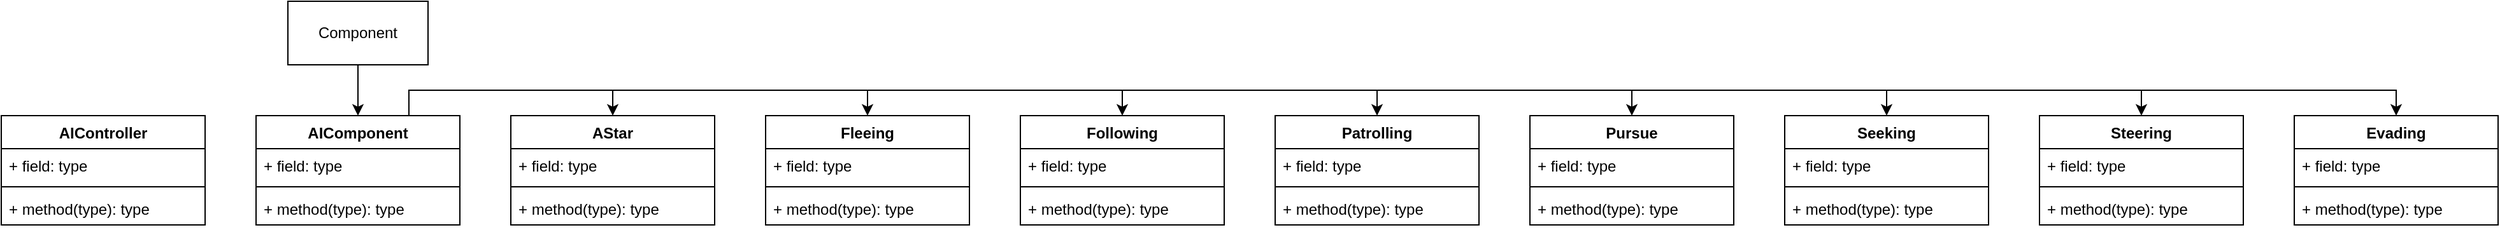 <mxfile version="22.1.2" type="device">
  <diagram name="Page-1" id="j8cX1j3o32QV9deirgR3">
    <mxGraphModel dx="474" dy="762" grid="0" gridSize="10" guides="1" tooltips="1" connect="1" arrows="1" fold="1" page="1" pageScale="1" pageWidth="850" pageHeight="1100" math="0" shadow="0">
      <root>
        <mxCell id="0" />
        <mxCell id="1" parent="0" />
        <mxCell id="fOpK1GTWc0OnRVfPS3op-10" style="edgeStyle=orthogonalEdgeStyle;rounded=0;orthogonalLoop=1;jettySize=auto;html=1;exitX=0.5;exitY=1;exitDx=0;exitDy=0;" edge="1" parent="1" source="fOpK1GTWc0OnRVfPS3op-1" target="fOpK1GTWc0OnRVfPS3op-6">
          <mxGeometry relative="1" as="geometry" />
        </mxCell>
        <mxCell id="fOpK1GTWc0OnRVfPS3op-1" value="Component" style="html=1;whiteSpace=wrap;" vertex="1" parent="1">
          <mxGeometry x="265" y="110" width="110" height="50" as="geometry" />
        </mxCell>
        <mxCell id="fOpK1GTWc0OnRVfPS3op-2" value="AIController" style="swimlane;fontStyle=1;align=center;verticalAlign=top;childLayout=stackLayout;horizontal=1;startSize=26;horizontalStack=0;resizeParent=1;resizeParentMax=0;resizeLast=0;collapsible=1;marginBottom=0;whiteSpace=wrap;html=1;" vertex="1" parent="1">
          <mxGeometry x="40" y="200" width="160" height="86" as="geometry" />
        </mxCell>
        <mxCell id="fOpK1GTWc0OnRVfPS3op-3" value="+ field: type" style="text;strokeColor=none;fillColor=none;align=left;verticalAlign=top;spacingLeft=4;spacingRight=4;overflow=hidden;rotatable=0;points=[[0,0.5],[1,0.5]];portConstraint=eastwest;whiteSpace=wrap;html=1;" vertex="1" parent="fOpK1GTWc0OnRVfPS3op-2">
          <mxGeometry y="26" width="160" height="26" as="geometry" />
        </mxCell>
        <mxCell id="fOpK1GTWc0OnRVfPS3op-4" value="" style="line;strokeWidth=1;fillColor=none;align=left;verticalAlign=middle;spacingTop=-1;spacingLeft=3;spacingRight=3;rotatable=0;labelPosition=right;points=[];portConstraint=eastwest;strokeColor=inherit;" vertex="1" parent="fOpK1GTWc0OnRVfPS3op-2">
          <mxGeometry y="52" width="160" height="8" as="geometry" />
        </mxCell>
        <mxCell id="fOpK1GTWc0OnRVfPS3op-5" value="+ method(type): type" style="text;strokeColor=none;fillColor=none;align=left;verticalAlign=top;spacingLeft=4;spacingRight=4;overflow=hidden;rotatable=0;points=[[0,0.5],[1,0.5]];portConstraint=eastwest;whiteSpace=wrap;html=1;" vertex="1" parent="fOpK1GTWc0OnRVfPS3op-2">
          <mxGeometry y="60" width="160" height="26" as="geometry" />
        </mxCell>
        <mxCell id="fOpK1GTWc0OnRVfPS3op-43" style="edgeStyle=orthogonalEdgeStyle;rounded=0;orthogonalLoop=1;jettySize=auto;html=1;exitX=0.75;exitY=0;exitDx=0;exitDy=0;entryX=0.5;entryY=0;entryDx=0;entryDy=0;" edge="1" parent="1" source="fOpK1GTWc0OnRVfPS3op-6" target="fOpK1GTWc0OnRVfPS3op-11">
          <mxGeometry relative="1" as="geometry" />
        </mxCell>
        <mxCell id="fOpK1GTWc0OnRVfPS3op-44" style="edgeStyle=orthogonalEdgeStyle;rounded=0;orthogonalLoop=1;jettySize=auto;html=1;exitX=0.75;exitY=0;exitDx=0;exitDy=0;entryX=0.5;entryY=0;entryDx=0;entryDy=0;" edge="1" parent="1" source="fOpK1GTWc0OnRVfPS3op-6" target="fOpK1GTWc0OnRVfPS3op-15">
          <mxGeometry relative="1" as="geometry" />
        </mxCell>
        <mxCell id="fOpK1GTWc0OnRVfPS3op-45" style="edgeStyle=orthogonalEdgeStyle;rounded=0;orthogonalLoop=1;jettySize=auto;html=1;exitX=0.75;exitY=0;exitDx=0;exitDy=0;entryX=0.5;entryY=0;entryDx=0;entryDy=0;" edge="1" parent="1" source="fOpK1GTWc0OnRVfPS3op-6" target="fOpK1GTWc0OnRVfPS3op-19">
          <mxGeometry relative="1" as="geometry" />
        </mxCell>
        <mxCell id="fOpK1GTWc0OnRVfPS3op-46" style="edgeStyle=orthogonalEdgeStyle;rounded=0;orthogonalLoop=1;jettySize=auto;html=1;exitX=0.75;exitY=0;exitDx=0;exitDy=0;entryX=0.5;entryY=0;entryDx=0;entryDy=0;" edge="1" parent="1" source="fOpK1GTWc0OnRVfPS3op-6" target="fOpK1GTWc0OnRVfPS3op-23">
          <mxGeometry relative="1" as="geometry" />
        </mxCell>
        <mxCell id="fOpK1GTWc0OnRVfPS3op-47" style="edgeStyle=orthogonalEdgeStyle;rounded=0;orthogonalLoop=1;jettySize=auto;html=1;exitX=0.75;exitY=0;exitDx=0;exitDy=0;entryX=0.5;entryY=0;entryDx=0;entryDy=0;" edge="1" parent="1" source="fOpK1GTWc0OnRVfPS3op-6" target="fOpK1GTWc0OnRVfPS3op-27">
          <mxGeometry relative="1" as="geometry" />
        </mxCell>
        <mxCell id="fOpK1GTWc0OnRVfPS3op-48" style="edgeStyle=orthogonalEdgeStyle;rounded=0;orthogonalLoop=1;jettySize=auto;html=1;exitX=0.75;exitY=0;exitDx=0;exitDy=0;entryX=0.5;entryY=0;entryDx=0;entryDy=0;" edge="1" parent="1" source="fOpK1GTWc0OnRVfPS3op-6" target="fOpK1GTWc0OnRVfPS3op-31">
          <mxGeometry relative="1" as="geometry" />
        </mxCell>
        <mxCell id="fOpK1GTWc0OnRVfPS3op-49" style="edgeStyle=orthogonalEdgeStyle;rounded=0;orthogonalLoop=1;jettySize=auto;html=1;exitX=0.75;exitY=0;exitDx=0;exitDy=0;entryX=0.5;entryY=0;entryDx=0;entryDy=0;" edge="1" parent="1" source="fOpK1GTWc0OnRVfPS3op-6" target="fOpK1GTWc0OnRVfPS3op-35">
          <mxGeometry relative="1" as="geometry" />
        </mxCell>
        <mxCell id="fOpK1GTWc0OnRVfPS3op-50" style="edgeStyle=orthogonalEdgeStyle;rounded=0;orthogonalLoop=1;jettySize=auto;html=1;exitX=0.75;exitY=0;exitDx=0;exitDy=0;entryX=0.5;entryY=0;entryDx=0;entryDy=0;" edge="1" parent="1" source="fOpK1GTWc0OnRVfPS3op-6" target="fOpK1GTWc0OnRVfPS3op-39">
          <mxGeometry relative="1" as="geometry" />
        </mxCell>
        <mxCell id="fOpK1GTWc0OnRVfPS3op-6" value="AIComponent" style="swimlane;fontStyle=1;align=center;verticalAlign=top;childLayout=stackLayout;horizontal=1;startSize=26;horizontalStack=0;resizeParent=1;resizeParentMax=0;resizeLast=0;collapsible=1;marginBottom=0;whiteSpace=wrap;html=1;" vertex="1" parent="1">
          <mxGeometry x="240" y="200" width="160" height="86" as="geometry" />
        </mxCell>
        <mxCell id="fOpK1GTWc0OnRVfPS3op-7" value="+ field: type" style="text;strokeColor=none;fillColor=none;align=left;verticalAlign=top;spacingLeft=4;spacingRight=4;overflow=hidden;rotatable=0;points=[[0,0.5],[1,0.5]];portConstraint=eastwest;whiteSpace=wrap;html=1;" vertex="1" parent="fOpK1GTWc0OnRVfPS3op-6">
          <mxGeometry y="26" width="160" height="26" as="geometry" />
        </mxCell>
        <mxCell id="fOpK1GTWc0OnRVfPS3op-8" value="" style="line;strokeWidth=1;fillColor=none;align=left;verticalAlign=middle;spacingTop=-1;spacingLeft=3;spacingRight=3;rotatable=0;labelPosition=right;points=[];portConstraint=eastwest;strokeColor=inherit;" vertex="1" parent="fOpK1GTWc0OnRVfPS3op-6">
          <mxGeometry y="52" width="160" height="8" as="geometry" />
        </mxCell>
        <mxCell id="fOpK1GTWc0OnRVfPS3op-9" value="+ method(type): type" style="text;strokeColor=none;fillColor=none;align=left;verticalAlign=top;spacingLeft=4;spacingRight=4;overflow=hidden;rotatable=0;points=[[0,0.5],[1,0.5]];portConstraint=eastwest;whiteSpace=wrap;html=1;" vertex="1" parent="fOpK1GTWc0OnRVfPS3op-6">
          <mxGeometry y="60" width="160" height="26" as="geometry" />
        </mxCell>
        <mxCell id="fOpK1GTWc0OnRVfPS3op-11" value="AStar" style="swimlane;fontStyle=1;align=center;verticalAlign=top;childLayout=stackLayout;horizontal=1;startSize=26;horizontalStack=0;resizeParent=1;resizeParentMax=0;resizeLast=0;collapsible=1;marginBottom=0;whiteSpace=wrap;html=1;" vertex="1" parent="1">
          <mxGeometry x="440" y="200" width="160" height="86" as="geometry" />
        </mxCell>
        <mxCell id="fOpK1GTWc0OnRVfPS3op-12" value="+ field: type" style="text;strokeColor=none;fillColor=none;align=left;verticalAlign=top;spacingLeft=4;spacingRight=4;overflow=hidden;rotatable=0;points=[[0,0.5],[1,0.5]];portConstraint=eastwest;whiteSpace=wrap;html=1;" vertex="1" parent="fOpK1GTWc0OnRVfPS3op-11">
          <mxGeometry y="26" width="160" height="26" as="geometry" />
        </mxCell>
        <mxCell id="fOpK1GTWc0OnRVfPS3op-13" value="" style="line;strokeWidth=1;fillColor=none;align=left;verticalAlign=middle;spacingTop=-1;spacingLeft=3;spacingRight=3;rotatable=0;labelPosition=right;points=[];portConstraint=eastwest;strokeColor=inherit;" vertex="1" parent="fOpK1GTWc0OnRVfPS3op-11">
          <mxGeometry y="52" width="160" height="8" as="geometry" />
        </mxCell>
        <mxCell id="fOpK1GTWc0OnRVfPS3op-14" value="+ method(type): type" style="text;strokeColor=none;fillColor=none;align=left;verticalAlign=top;spacingLeft=4;spacingRight=4;overflow=hidden;rotatable=0;points=[[0,0.5],[1,0.5]];portConstraint=eastwest;whiteSpace=wrap;html=1;" vertex="1" parent="fOpK1GTWc0OnRVfPS3op-11">
          <mxGeometry y="60" width="160" height="26" as="geometry" />
        </mxCell>
        <mxCell id="fOpK1GTWc0OnRVfPS3op-15" value="Fleeing" style="swimlane;fontStyle=1;align=center;verticalAlign=top;childLayout=stackLayout;horizontal=1;startSize=26;horizontalStack=0;resizeParent=1;resizeParentMax=0;resizeLast=0;collapsible=1;marginBottom=0;whiteSpace=wrap;html=1;" vertex="1" parent="1">
          <mxGeometry x="640" y="200" width="160" height="86" as="geometry" />
        </mxCell>
        <mxCell id="fOpK1GTWc0OnRVfPS3op-16" value="+ field: type" style="text;strokeColor=none;fillColor=none;align=left;verticalAlign=top;spacingLeft=4;spacingRight=4;overflow=hidden;rotatable=0;points=[[0,0.5],[1,0.5]];portConstraint=eastwest;whiteSpace=wrap;html=1;" vertex="1" parent="fOpK1GTWc0OnRVfPS3op-15">
          <mxGeometry y="26" width="160" height="26" as="geometry" />
        </mxCell>
        <mxCell id="fOpK1GTWc0OnRVfPS3op-17" value="" style="line;strokeWidth=1;fillColor=none;align=left;verticalAlign=middle;spacingTop=-1;spacingLeft=3;spacingRight=3;rotatable=0;labelPosition=right;points=[];portConstraint=eastwest;strokeColor=inherit;" vertex="1" parent="fOpK1GTWc0OnRVfPS3op-15">
          <mxGeometry y="52" width="160" height="8" as="geometry" />
        </mxCell>
        <mxCell id="fOpK1GTWc0OnRVfPS3op-18" value="+ method(type): type" style="text;strokeColor=none;fillColor=none;align=left;verticalAlign=top;spacingLeft=4;spacingRight=4;overflow=hidden;rotatable=0;points=[[0,0.5],[1,0.5]];portConstraint=eastwest;whiteSpace=wrap;html=1;" vertex="1" parent="fOpK1GTWc0OnRVfPS3op-15">
          <mxGeometry y="60" width="160" height="26" as="geometry" />
        </mxCell>
        <mxCell id="fOpK1GTWc0OnRVfPS3op-19" value="Following" style="swimlane;fontStyle=1;align=center;verticalAlign=top;childLayout=stackLayout;horizontal=1;startSize=26;horizontalStack=0;resizeParent=1;resizeParentMax=0;resizeLast=0;collapsible=1;marginBottom=0;whiteSpace=wrap;html=1;" vertex="1" parent="1">
          <mxGeometry x="840" y="200" width="160" height="86" as="geometry" />
        </mxCell>
        <mxCell id="fOpK1GTWc0OnRVfPS3op-20" value="+ field: type" style="text;strokeColor=none;fillColor=none;align=left;verticalAlign=top;spacingLeft=4;spacingRight=4;overflow=hidden;rotatable=0;points=[[0,0.5],[1,0.5]];portConstraint=eastwest;whiteSpace=wrap;html=1;" vertex="1" parent="fOpK1GTWc0OnRVfPS3op-19">
          <mxGeometry y="26" width="160" height="26" as="geometry" />
        </mxCell>
        <mxCell id="fOpK1GTWc0OnRVfPS3op-21" value="" style="line;strokeWidth=1;fillColor=none;align=left;verticalAlign=middle;spacingTop=-1;spacingLeft=3;spacingRight=3;rotatable=0;labelPosition=right;points=[];portConstraint=eastwest;strokeColor=inherit;" vertex="1" parent="fOpK1GTWc0OnRVfPS3op-19">
          <mxGeometry y="52" width="160" height="8" as="geometry" />
        </mxCell>
        <mxCell id="fOpK1GTWc0OnRVfPS3op-22" value="+ method(type): type" style="text;strokeColor=none;fillColor=none;align=left;verticalAlign=top;spacingLeft=4;spacingRight=4;overflow=hidden;rotatable=0;points=[[0,0.5],[1,0.5]];portConstraint=eastwest;whiteSpace=wrap;html=1;" vertex="1" parent="fOpK1GTWc0OnRVfPS3op-19">
          <mxGeometry y="60" width="160" height="26" as="geometry" />
        </mxCell>
        <mxCell id="fOpK1GTWc0OnRVfPS3op-23" value="Patrolling" style="swimlane;fontStyle=1;align=center;verticalAlign=top;childLayout=stackLayout;horizontal=1;startSize=26;horizontalStack=0;resizeParent=1;resizeParentMax=0;resizeLast=0;collapsible=1;marginBottom=0;whiteSpace=wrap;html=1;" vertex="1" parent="1">
          <mxGeometry x="1040" y="200" width="160" height="86" as="geometry" />
        </mxCell>
        <mxCell id="fOpK1GTWc0OnRVfPS3op-24" value="+ field: type" style="text;strokeColor=none;fillColor=none;align=left;verticalAlign=top;spacingLeft=4;spacingRight=4;overflow=hidden;rotatable=0;points=[[0,0.5],[1,0.5]];portConstraint=eastwest;whiteSpace=wrap;html=1;" vertex="1" parent="fOpK1GTWc0OnRVfPS3op-23">
          <mxGeometry y="26" width="160" height="26" as="geometry" />
        </mxCell>
        <mxCell id="fOpK1GTWc0OnRVfPS3op-25" value="" style="line;strokeWidth=1;fillColor=none;align=left;verticalAlign=middle;spacingTop=-1;spacingLeft=3;spacingRight=3;rotatable=0;labelPosition=right;points=[];portConstraint=eastwest;strokeColor=inherit;" vertex="1" parent="fOpK1GTWc0OnRVfPS3op-23">
          <mxGeometry y="52" width="160" height="8" as="geometry" />
        </mxCell>
        <mxCell id="fOpK1GTWc0OnRVfPS3op-26" value="+ method(type): type" style="text;strokeColor=none;fillColor=none;align=left;verticalAlign=top;spacingLeft=4;spacingRight=4;overflow=hidden;rotatable=0;points=[[0,0.5],[1,0.5]];portConstraint=eastwest;whiteSpace=wrap;html=1;" vertex="1" parent="fOpK1GTWc0OnRVfPS3op-23">
          <mxGeometry y="60" width="160" height="26" as="geometry" />
        </mxCell>
        <mxCell id="fOpK1GTWc0OnRVfPS3op-27" value="Pursue" style="swimlane;fontStyle=1;align=center;verticalAlign=top;childLayout=stackLayout;horizontal=1;startSize=26;horizontalStack=0;resizeParent=1;resizeParentMax=0;resizeLast=0;collapsible=1;marginBottom=0;whiteSpace=wrap;html=1;" vertex="1" parent="1">
          <mxGeometry x="1240" y="200" width="160" height="86" as="geometry" />
        </mxCell>
        <mxCell id="fOpK1GTWc0OnRVfPS3op-28" value="+ field: type" style="text;strokeColor=none;fillColor=none;align=left;verticalAlign=top;spacingLeft=4;spacingRight=4;overflow=hidden;rotatable=0;points=[[0,0.5],[1,0.5]];portConstraint=eastwest;whiteSpace=wrap;html=1;" vertex="1" parent="fOpK1GTWc0OnRVfPS3op-27">
          <mxGeometry y="26" width="160" height="26" as="geometry" />
        </mxCell>
        <mxCell id="fOpK1GTWc0OnRVfPS3op-29" value="" style="line;strokeWidth=1;fillColor=none;align=left;verticalAlign=middle;spacingTop=-1;spacingLeft=3;spacingRight=3;rotatable=0;labelPosition=right;points=[];portConstraint=eastwest;strokeColor=inherit;" vertex="1" parent="fOpK1GTWc0OnRVfPS3op-27">
          <mxGeometry y="52" width="160" height="8" as="geometry" />
        </mxCell>
        <mxCell id="fOpK1GTWc0OnRVfPS3op-30" value="+ method(type): type" style="text;strokeColor=none;fillColor=none;align=left;verticalAlign=top;spacingLeft=4;spacingRight=4;overflow=hidden;rotatable=0;points=[[0,0.5],[1,0.5]];portConstraint=eastwest;whiteSpace=wrap;html=1;" vertex="1" parent="fOpK1GTWc0OnRVfPS3op-27">
          <mxGeometry y="60" width="160" height="26" as="geometry" />
        </mxCell>
        <mxCell id="fOpK1GTWc0OnRVfPS3op-31" value="Seeking" style="swimlane;fontStyle=1;align=center;verticalAlign=top;childLayout=stackLayout;horizontal=1;startSize=26;horizontalStack=0;resizeParent=1;resizeParentMax=0;resizeLast=0;collapsible=1;marginBottom=0;whiteSpace=wrap;html=1;" vertex="1" parent="1">
          <mxGeometry x="1440" y="200" width="160" height="86" as="geometry" />
        </mxCell>
        <mxCell id="fOpK1GTWc0OnRVfPS3op-32" value="+ field: type" style="text;strokeColor=none;fillColor=none;align=left;verticalAlign=top;spacingLeft=4;spacingRight=4;overflow=hidden;rotatable=0;points=[[0,0.5],[1,0.5]];portConstraint=eastwest;whiteSpace=wrap;html=1;" vertex="1" parent="fOpK1GTWc0OnRVfPS3op-31">
          <mxGeometry y="26" width="160" height="26" as="geometry" />
        </mxCell>
        <mxCell id="fOpK1GTWc0OnRVfPS3op-33" value="" style="line;strokeWidth=1;fillColor=none;align=left;verticalAlign=middle;spacingTop=-1;spacingLeft=3;spacingRight=3;rotatable=0;labelPosition=right;points=[];portConstraint=eastwest;strokeColor=inherit;" vertex="1" parent="fOpK1GTWc0OnRVfPS3op-31">
          <mxGeometry y="52" width="160" height="8" as="geometry" />
        </mxCell>
        <mxCell id="fOpK1GTWc0OnRVfPS3op-34" value="+ method(type): type" style="text;strokeColor=none;fillColor=none;align=left;verticalAlign=top;spacingLeft=4;spacingRight=4;overflow=hidden;rotatable=0;points=[[0,0.5],[1,0.5]];portConstraint=eastwest;whiteSpace=wrap;html=1;" vertex="1" parent="fOpK1GTWc0OnRVfPS3op-31">
          <mxGeometry y="60" width="160" height="26" as="geometry" />
        </mxCell>
        <mxCell id="fOpK1GTWc0OnRVfPS3op-35" value="Steering" style="swimlane;fontStyle=1;align=center;verticalAlign=top;childLayout=stackLayout;horizontal=1;startSize=26;horizontalStack=0;resizeParent=1;resizeParentMax=0;resizeLast=0;collapsible=1;marginBottom=0;whiteSpace=wrap;html=1;" vertex="1" parent="1">
          <mxGeometry x="1640" y="200" width="160" height="86" as="geometry" />
        </mxCell>
        <mxCell id="fOpK1GTWc0OnRVfPS3op-36" value="+ field: type" style="text;strokeColor=none;fillColor=none;align=left;verticalAlign=top;spacingLeft=4;spacingRight=4;overflow=hidden;rotatable=0;points=[[0,0.5],[1,0.5]];portConstraint=eastwest;whiteSpace=wrap;html=1;" vertex="1" parent="fOpK1GTWc0OnRVfPS3op-35">
          <mxGeometry y="26" width="160" height="26" as="geometry" />
        </mxCell>
        <mxCell id="fOpK1GTWc0OnRVfPS3op-37" value="" style="line;strokeWidth=1;fillColor=none;align=left;verticalAlign=middle;spacingTop=-1;spacingLeft=3;spacingRight=3;rotatable=0;labelPosition=right;points=[];portConstraint=eastwest;strokeColor=inherit;" vertex="1" parent="fOpK1GTWc0OnRVfPS3op-35">
          <mxGeometry y="52" width="160" height="8" as="geometry" />
        </mxCell>
        <mxCell id="fOpK1GTWc0OnRVfPS3op-38" value="+ method(type): type" style="text;strokeColor=none;fillColor=none;align=left;verticalAlign=top;spacingLeft=4;spacingRight=4;overflow=hidden;rotatable=0;points=[[0,0.5],[1,0.5]];portConstraint=eastwest;whiteSpace=wrap;html=1;" vertex="1" parent="fOpK1GTWc0OnRVfPS3op-35">
          <mxGeometry y="60" width="160" height="26" as="geometry" />
        </mxCell>
        <mxCell id="fOpK1GTWc0OnRVfPS3op-39" value="Evading" style="swimlane;fontStyle=1;align=center;verticalAlign=top;childLayout=stackLayout;horizontal=1;startSize=26;horizontalStack=0;resizeParent=1;resizeParentMax=0;resizeLast=0;collapsible=1;marginBottom=0;whiteSpace=wrap;html=1;" vertex="1" parent="1">
          <mxGeometry x="1840" y="200" width="160" height="86" as="geometry" />
        </mxCell>
        <mxCell id="fOpK1GTWc0OnRVfPS3op-40" value="+ field: type" style="text;strokeColor=none;fillColor=none;align=left;verticalAlign=top;spacingLeft=4;spacingRight=4;overflow=hidden;rotatable=0;points=[[0,0.5],[1,0.5]];portConstraint=eastwest;whiteSpace=wrap;html=1;" vertex="1" parent="fOpK1GTWc0OnRVfPS3op-39">
          <mxGeometry y="26" width="160" height="26" as="geometry" />
        </mxCell>
        <mxCell id="fOpK1GTWc0OnRVfPS3op-41" value="" style="line;strokeWidth=1;fillColor=none;align=left;verticalAlign=middle;spacingTop=-1;spacingLeft=3;spacingRight=3;rotatable=0;labelPosition=right;points=[];portConstraint=eastwest;strokeColor=inherit;" vertex="1" parent="fOpK1GTWc0OnRVfPS3op-39">
          <mxGeometry y="52" width="160" height="8" as="geometry" />
        </mxCell>
        <mxCell id="fOpK1GTWc0OnRVfPS3op-42" value="+ method(type): type" style="text;strokeColor=none;fillColor=none;align=left;verticalAlign=top;spacingLeft=4;spacingRight=4;overflow=hidden;rotatable=0;points=[[0,0.5],[1,0.5]];portConstraint=eastwest;whiteSpace=wrap;html=1;" vertex="1" parent="fOpK1GTWc0OnRVfPS3op-39">
          <mxGeometry y="60" width="160" height="26" as="geometry" />
        </mxCell>
      </root>
    </mxGraphModel>
  </diagram>
</mxfile>
